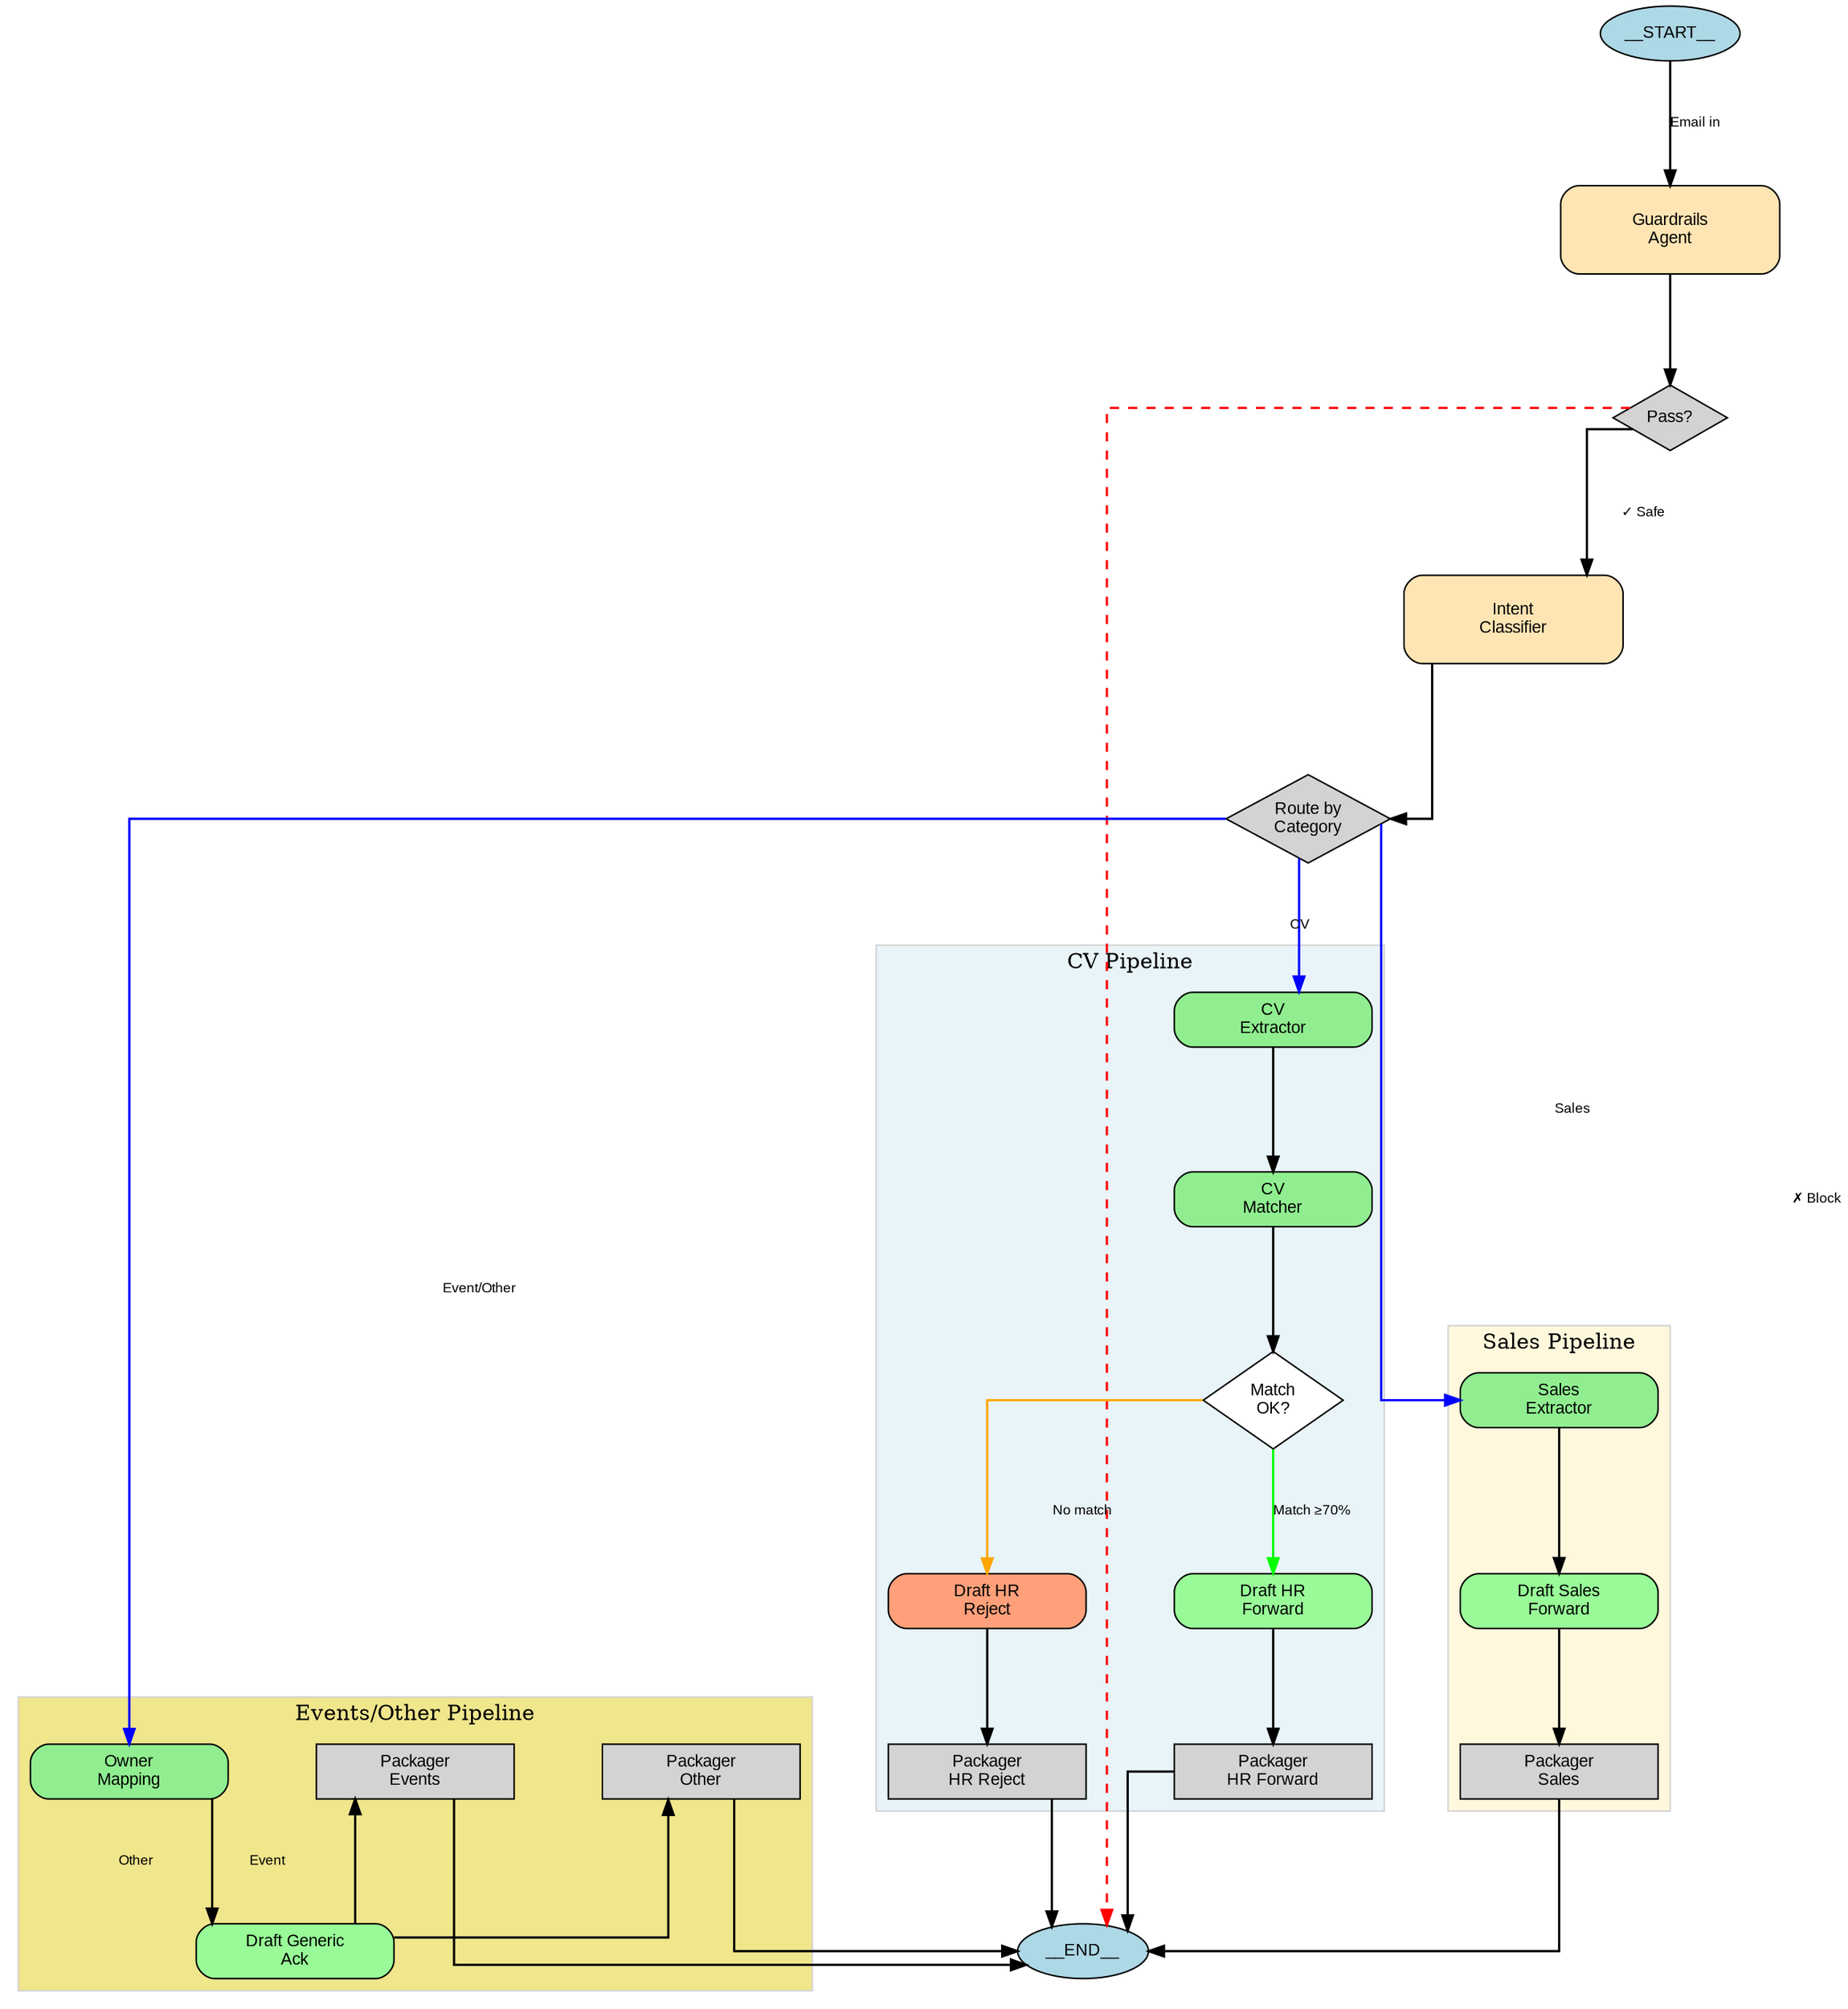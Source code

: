 // Router Architecture - Aurora Agentics
digraph {
	nodesep=0.8 rankdir=TB ranksep=1.0 splines=ortho
	node [fontname=Arial fontsize=11]
	edge [fontname=Arial fontsize=9 penwidth=1.5]
	start [label=__START__ fillcolor=lightblue height=0.5 shape=ellipse style=filled width=1.2]
	guardrails [label="Guardrails
Agent" fillcolor="#FFE5B4" height=0.8 shape=box style="filled,rounded" width=2]
	guard_check [label="Pass?" fillcolor=lightgray height=0.6 shape=diamond style=filled width=1]
	intent [label="Intent
Classifier" fillcolor="#FFE5B4" height=0.8 shape=box style="filled,rounded" width=2]
	intent_router [label="Route by
Category" fillcolor=lightgray height=0.8 shape=diamond style=filled width=1.5]
	subgraph cluster_cv {
		color=lightgray fillcolor="#E8F4F8" label="CV Pipeline" style=filled
		cv_extract [label="CV
Extractor" fillcolor="#90EE90" shape=box style="filled,rounded" width=1.8]
		cv_match [label="CV
Matcher" fillcolor="#90EE90" shape=box style="filled,rounded" width=1.8]
		cv_decision [label="Match
OK?" fillcolor=white shape=diamond style=filled width=1]
		draft_accept [label="Draft HR
Forward" fillcolor="#98FB98" shape=box style="filled,rounded" width=1.8]
		draft_reject [label="Draft HR
Reject" fillcolor="#FFA07A" shape=box style="filled,rounded" width=1.8]
		hr_pkg_fwd [label="Packager
HR Forward" fillcolor="#D3D3D3" shape=box style=filled width=1.8]
		hr_pkg_rej [label="Packager
HR Reject" fillcolor="#D3D3D3" shape=box style=filled width=1.8]
	}
	subgraph cluster_sales {
		color=lightgray fillcolor="#FFF8DC" label="Sales Pipeline" style=filled
		sales_extract [label="Sales
Extractor" fillcolor="#90EE90" shape=box style="filled,rounded" width=1.8]
		draft_sales [label="Draft Sales
Forward" fillcolor="#98FB98" shape=box style="filled,rounded" width=1.8]
		sales_pkg [label="Packager
Sales" fillcolor="#D3D3D3" shape=box style=filled width=1.8]
	}
	subgraph cluster_other {
		color=lightgray fillcolor="#F0E68C" label="Events/Other Pipeline" style=filled
		owner_map [label="Owner
Mapping" fillcolor="#90EE90" shape=box style="filled,rounded" width=1.8]
		draft_generic [label="Draft Generic
Ack" fillcolor="#98FB98" shape=box style="filled,rounded" width=1.8]
		events_pkg [label="Packager
Events" fillcolor="#D3D3D3" shape=box style=filled width=1.8]
		other_pkg [label="Packager
Other" fillcolor="#D3D3D3" shape=box style=filled width=1.8]
	}
	end [label=__END__ fillcolor=lightblue height=0.5 shape=ellipse style=filled width=1.2]
	start -> guardrails [label="Email in"]
	guardrails -> guard_check
	guard_check -> intent [label="✓ Safe"]
	guard_check -> end [label="✗ Block" color=red style=dashed]
	intent -> intent_router
	intent_router -> cv_extract [label=CV color=blue]
	cv_extract -> cv_match
	cv_match -> cv_decision
	cv_decision -> draft_accept [label="Match ≥70%" color=green]
	cv_decision -> draft_reject [label="No match" color=orange]
	draft_accept -> hr_pkg_fwd
	draft_reject -> hr_pkg_rej
	hr_pkg_fwd -> end
	hr_pkg_rej -> end
	intent_router -> sales_extract [label=Sales color=blue]
	sales_extract -> draft_sales
	draft_sales -> sales_pkg
	sales_pkg -> end
	intent_router -> owner_map [label="Event/Other" color=blue]
	owner_map -> draft_generic
	draft_generic -> events_pkg [label=Event constraint=false]
	draft_generic -> other_pkg [label=Other constraint=false]
	events_pkg -> end
	other_pkg -> end
}
